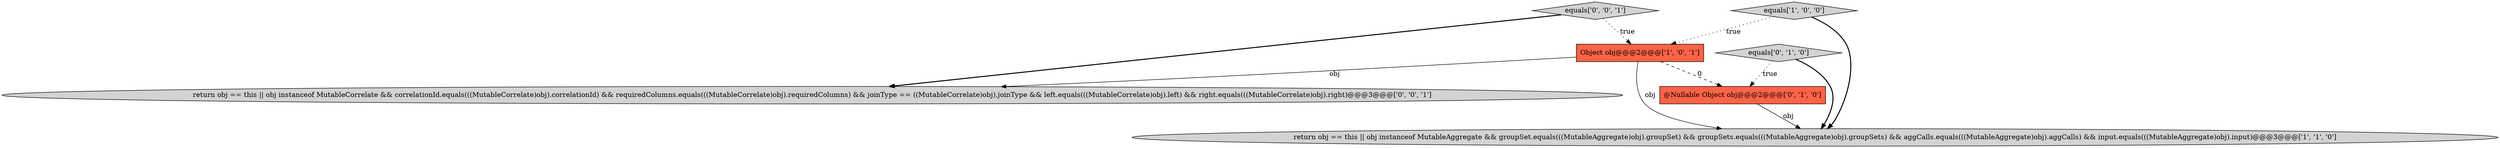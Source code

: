 digraph {
6 [style = filled, label = "return obj == this || obj instanceof MutableCorrelate && correlationId.equals(((MutableCorrelate)obj).correlationId) && requiredColumns.equals(((MutableCorrelate)obj).requiredColumns) && joinType == ((MutableCorrelate)obj).joinType && left.equals(((MutableCorrelate)obj).left) && right.equals(((MutableCorrelate)obj).right)@@@3@@@['0', '0', '1']", fillcolor = lightgray, shape = ellipse image = "AAA0AAABBB3BBB"];
4 [style = filled, label = "equals['0', '1', '0']", fillcolor = lightgray, shape = diamond image = "AAA0AAABBB2BBB"];
3 [style = filled, label = "@Nullable Object obj@@@2@@@['0', '1', '0']", fillcolor = tomato, shape = box image = "AAA1AAABBB2BBB"];
1 [style = filled, label = "Object obj@@@2@@@['1', '0', '1']", fillcolor = tomato, shape = box image = "AAA0AAABBB1BBB"];
5 [style = filled, label = "equals['0', '0', '1']", fillcolor = lightgray, shape = diamond image = "AAA0AAABBB3BBB"];
2 [style = filled, label = "equals['1', '0', '0']", fillcolor = lightgray, shape = diamond image = "AAA0AAABBB1BBB"];
0 [style = filled, label = "return obj == this || obj instanceof MutableAggregate && groupSet.equals(((MutableAggregate)obj).groupSet) && groupSets.equals(((MutableAggregate)obj).groupSets) && aggCalls.equals(((MutableAggregate)obj).aggCalls) && input.equals(((MutableAggregate)obj).input)@@@3@@@['1', '1', '0']", fillcolor = lightgray, shape = ellipse image = "AAA0AAABBB1BBB"];
2->0 [style = bold, label=""];
1->0 [style = solid, label="obj"];
4->3 [style = dotted, label="true"];
1->3 [style = dashed, label="0"];
4->0 [style = bold, label=""];
5->6 [style = bold, label=""];
1->6 [style = solid, label="obj"];
2->1 [style = dotted, label="true"];
5->1 [style = dotted, label="true"];
3->0 [style = solid, label="obj"];
}
